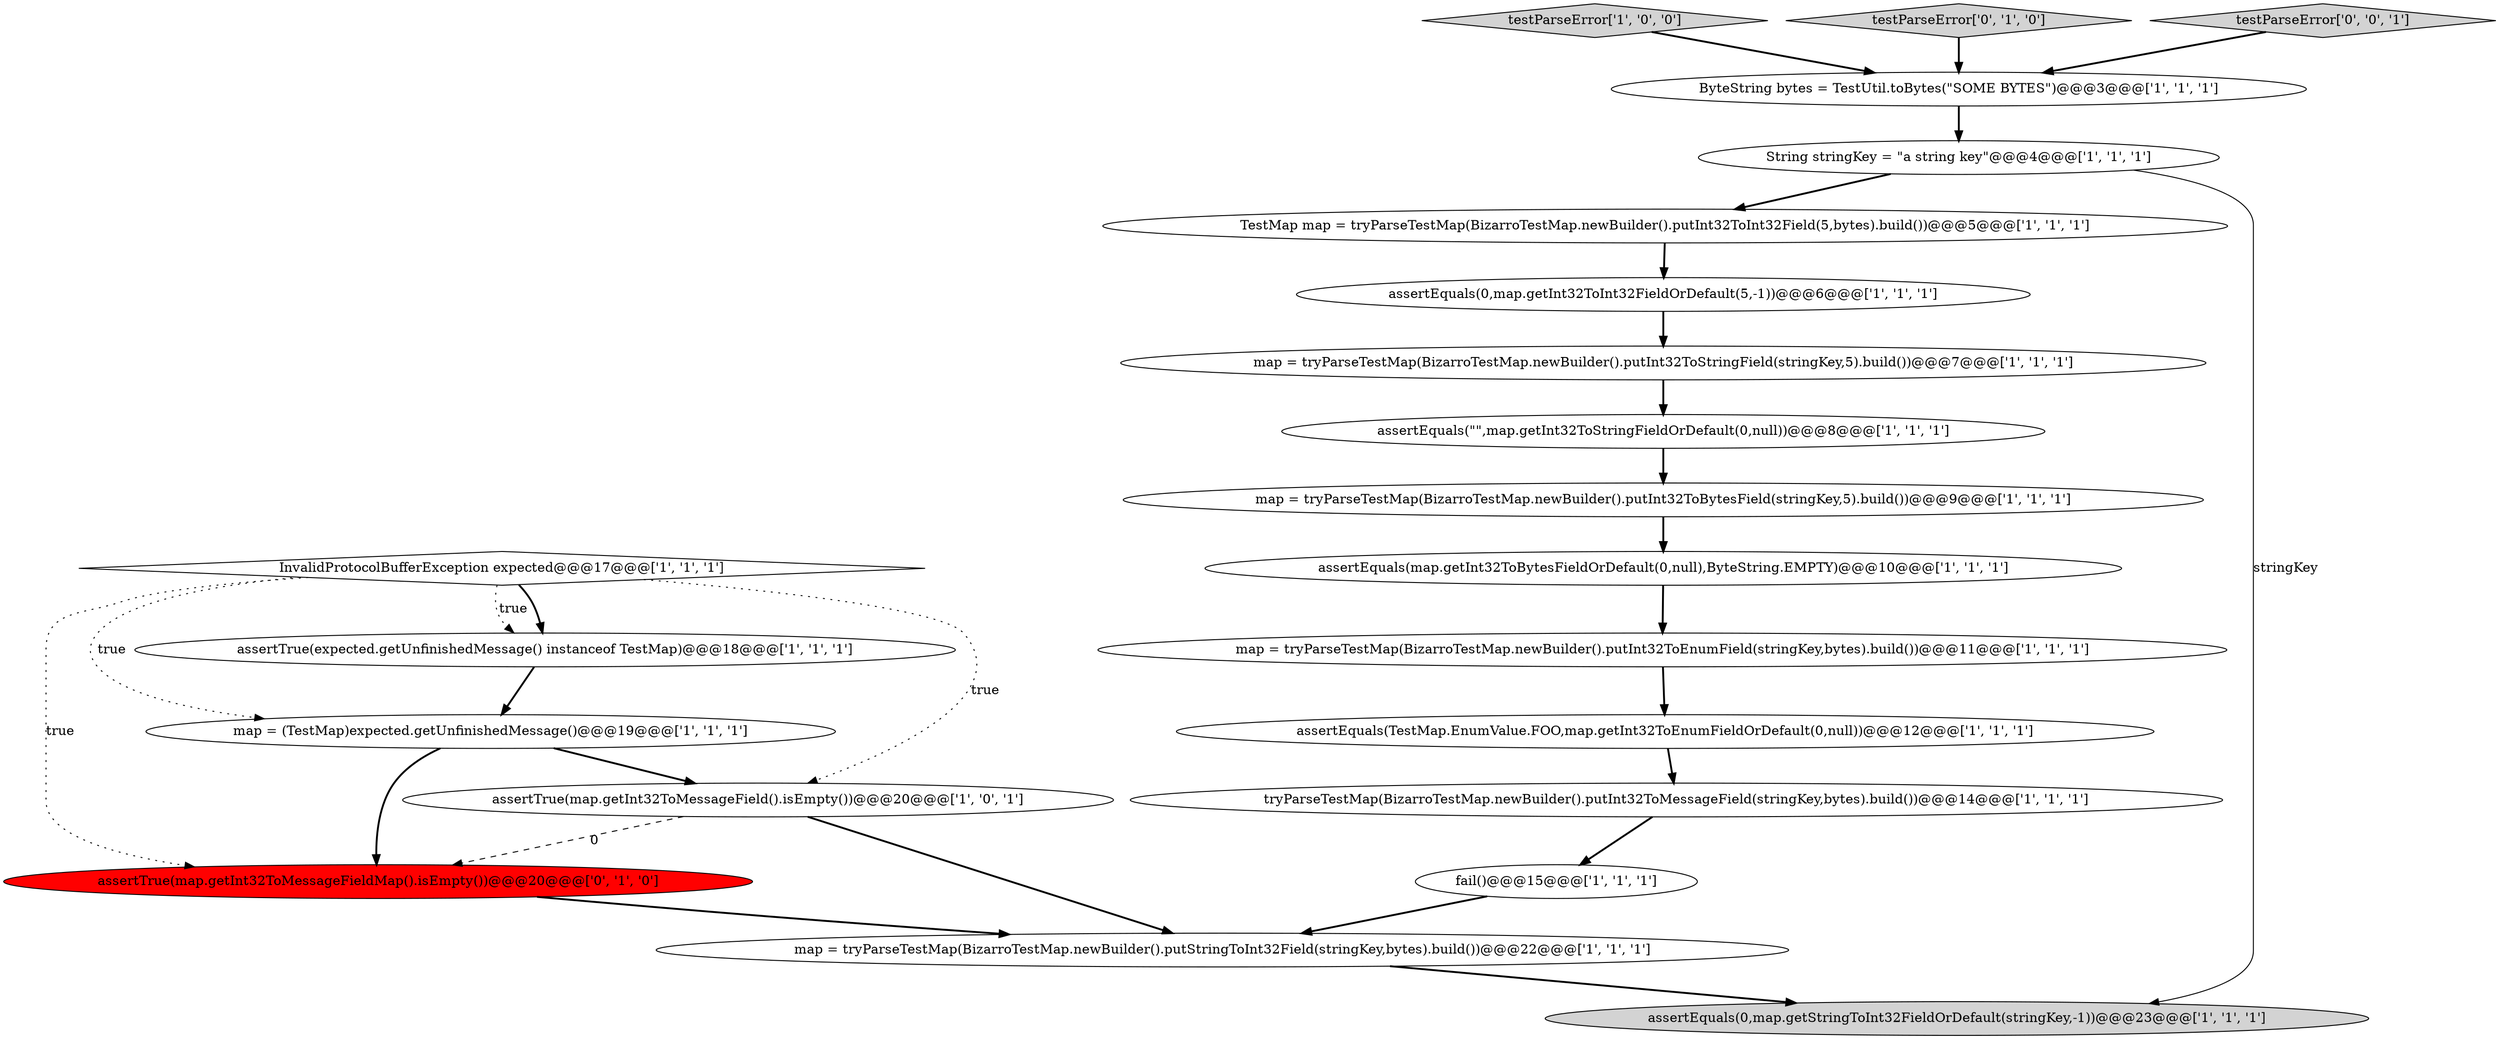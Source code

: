 digraph {
0 [style = filled, label = "InvalidProtocolBufferException expected@@@17@@@['1', '1', '1']", fillcolor = white, shape = diamond image = "AAA0AAABBB1BBB"];
17 [style = filled, label = "testParseError['1', '0', '0']", fillcolor = lightgray, shape = diamond image = "AAA0AAABBB1BBB"];
15 [style = filled, label = "TestMap map = tryParseTestMap(BizarroTestMap.newBuilder().putInt32ToInt32Field(5,bytes).build())@@@5@@@['1', '1', '1']", fillcolor = white, shape = ellipse image = "AAA0AAABBB1BBB"];
2 [style = filled, label = "ByteString bytes = TestUtil.toBytes(\"SOME BYTES\")@@@3@@@['1', '1', '1']", fillcolor = white, shape = ellipse image = "AAA0AAABBB1BBB"];
10 [style = filled, label = "assertEquals(TestMap.EnumValue.FOO,map.getInt32ToEnumFieldOrDefault(0,null))@@@12@@@['1', '1', '1']", fillcolor = white, shape = ellipse image = "AAA0AAABBB1BBB"];
8 [style = filled, label = "map = (TestMap)expected.getUnfinishedMessage()@@@19@@@['1', '1', '1']", fillcolor = white, shape = ellipse image = "AAA0AAABBB1BBB"];
20 [style = filled, label = "testParseError['0', '1', '0']", fillcolor = lightgray, shape = diamond image = "AAA0AAABBB2BBB"];
21 [style = filled, label = "testParseError['0', '0', '1']", fillcolor = lightgray, shape = diamond image = "AAA0AAABBB3BBB"];
6 [style = filled, label = "tryParseTestMap(BizarroTestMap.newBuilder().putInt32ToMessageField(stringKey,bytes).build())@@@14@@@['1', '1', '1']", fillcolor = white, shape = ellipse image = "AAA0AAABBB1BBB"];
5 [style = filled, label = "assertEquals(0,map.getInt32ToInt32FieldOrDefault(5,-1))@@@6@@@['1', '1', '1']", fillcolor = white, shape = ellipse image = "AAA0AAABBB1BBB"];
18 [style = filled, label = "assertEquals(map.getInt32ToBytesFieldOrDefault(0,null),ByteString.EMPTY)@@@10@@@['1', '1', '1']", fillcolor = white, shape = ellipse image = "AAA0AAABBB1BBB"];
4 [style = filled, label = "String stringKey = \"a string key\"@@@4@@@['1', '1', '1']", fillcolor = white, shape = ellipse image = "AAA0AAABBB1BBB"];
1 [style = filled, label = "map = tryParseTestMap(BizarroTestMap.newBuilder().putInt32ToBytesField(stringKey,5).build())@@@9@@@['1', '1', '1']", fillcolor = white, shape = ellipse image = "AAA0AAABBB1BBB"];
9 [style = filled, label = "assertEquals(\"\",map.getInt32ToStringFieldOrDefault(0,null))@@@8@@@['1', '1', '1']", fillcolor = white, shape = ellipse image = "AAA0AAABBB1BBB"];
16 [style = filled, label = "map = tryParseTestMap(BizarroTestMap.newBuilder().putInt32ToEnumField(stringKey,bytes).build())@@@11@@@['1', '1', '1']", fillcolor = white, shape = ellipse image = "AAA0AAABBB1BBB"];
13 [style = filled, label = "map = tryParseTestMap(BizarroTestMap.newBuilder().putInt32ToStringField(stringKey,5).build())@@@7@@@['1', '1', '1']", fillcolor = white, shape = ellipse image = "AAA0AAABBB1BBB"];
12 [style = filled, label = "map = tryParseTestMap(BizarroTestMap.newBuilder().putStringToInt32Field(stringKey,bytes).build())@@@22@@@['1', '1', '1']", fillcolor = white, shape = ellipse image = "AAA0AAABBB1BBB"];
14 [style = filled, label = "assertTrue(expected.getUnfinishedMessage() instanceof TestMap)@@@18@@@['1', '1', '1']", fillcolor = white, shape = ellipse image = "AAA0AAABBB1BBB"];
19 [style = filled, label = "assertTrue(map.getInt32ToMessageFieldMap().isEmpty())@@@20@@@['0', '1', '0']", fillcolor = red, shape = ellipse image = "AAA1AAABBB2BBB"];
3 [style = filled, label = "assertEquals(0,map.getStringToInt32FieldOrDefault(stringKey,-1))@@@23@@@['1', '1', '1']", fillcolor = lightgray, shape = ellipse image = "AAA0AAABBB1BBB"];
7 [style = filled, label = "fail()@@@15@@@['1', '1', '1']", fillcolor = white, shape = ellipse image = "AAA0AAABBB1BBB"];
11 [style = filled, label = "assertTrue(map.getInt32ToMessageField().isEmpty())@@@20@@@['1', '0', '1']", fillcolor = white, shape = ellipse image = "AAA0AAABBB1BBB"];
4->3 [style = solid, label="stringKey"];
19->12 [style = bold, label=""];
16->10 [style = bold, label=""];
7->12 [style = bold, label=""];
8->19 [style = bold, label=""];
0->19 [style = dotted, label="true"];
4->15 [style = bold, label=""];
1->18 [style = bold, label=""];
11->12 [style = bold, label=""];
2->4 [style = bold, label=""];
10->6 [style = bold, label=""];
15->5 [style = bold, label=""];
21->2 [style = bold, label=""];
20->2 [style = bold, label=""];
0->8 [style = dotted, label="true"];
0->14 [style = bold, label=""];
17->2 [style = bold, label=""];
11->19 [style = dashed, label="0"];
5->13 [style = bold, label=""];
0->14 [style = dotted, label="true"];
14->8 [style = bold, label=""];
12->3 [style = bold, label=""];
13->9 [style = bold, label=""];
9->1 [style = bold, label=""];
6->7 [style = bold, label=""];
8->11 [style = bold, label=""];
0->11 [style = dotted, label="true"];
18->16 [style = bold, label=""];
}
